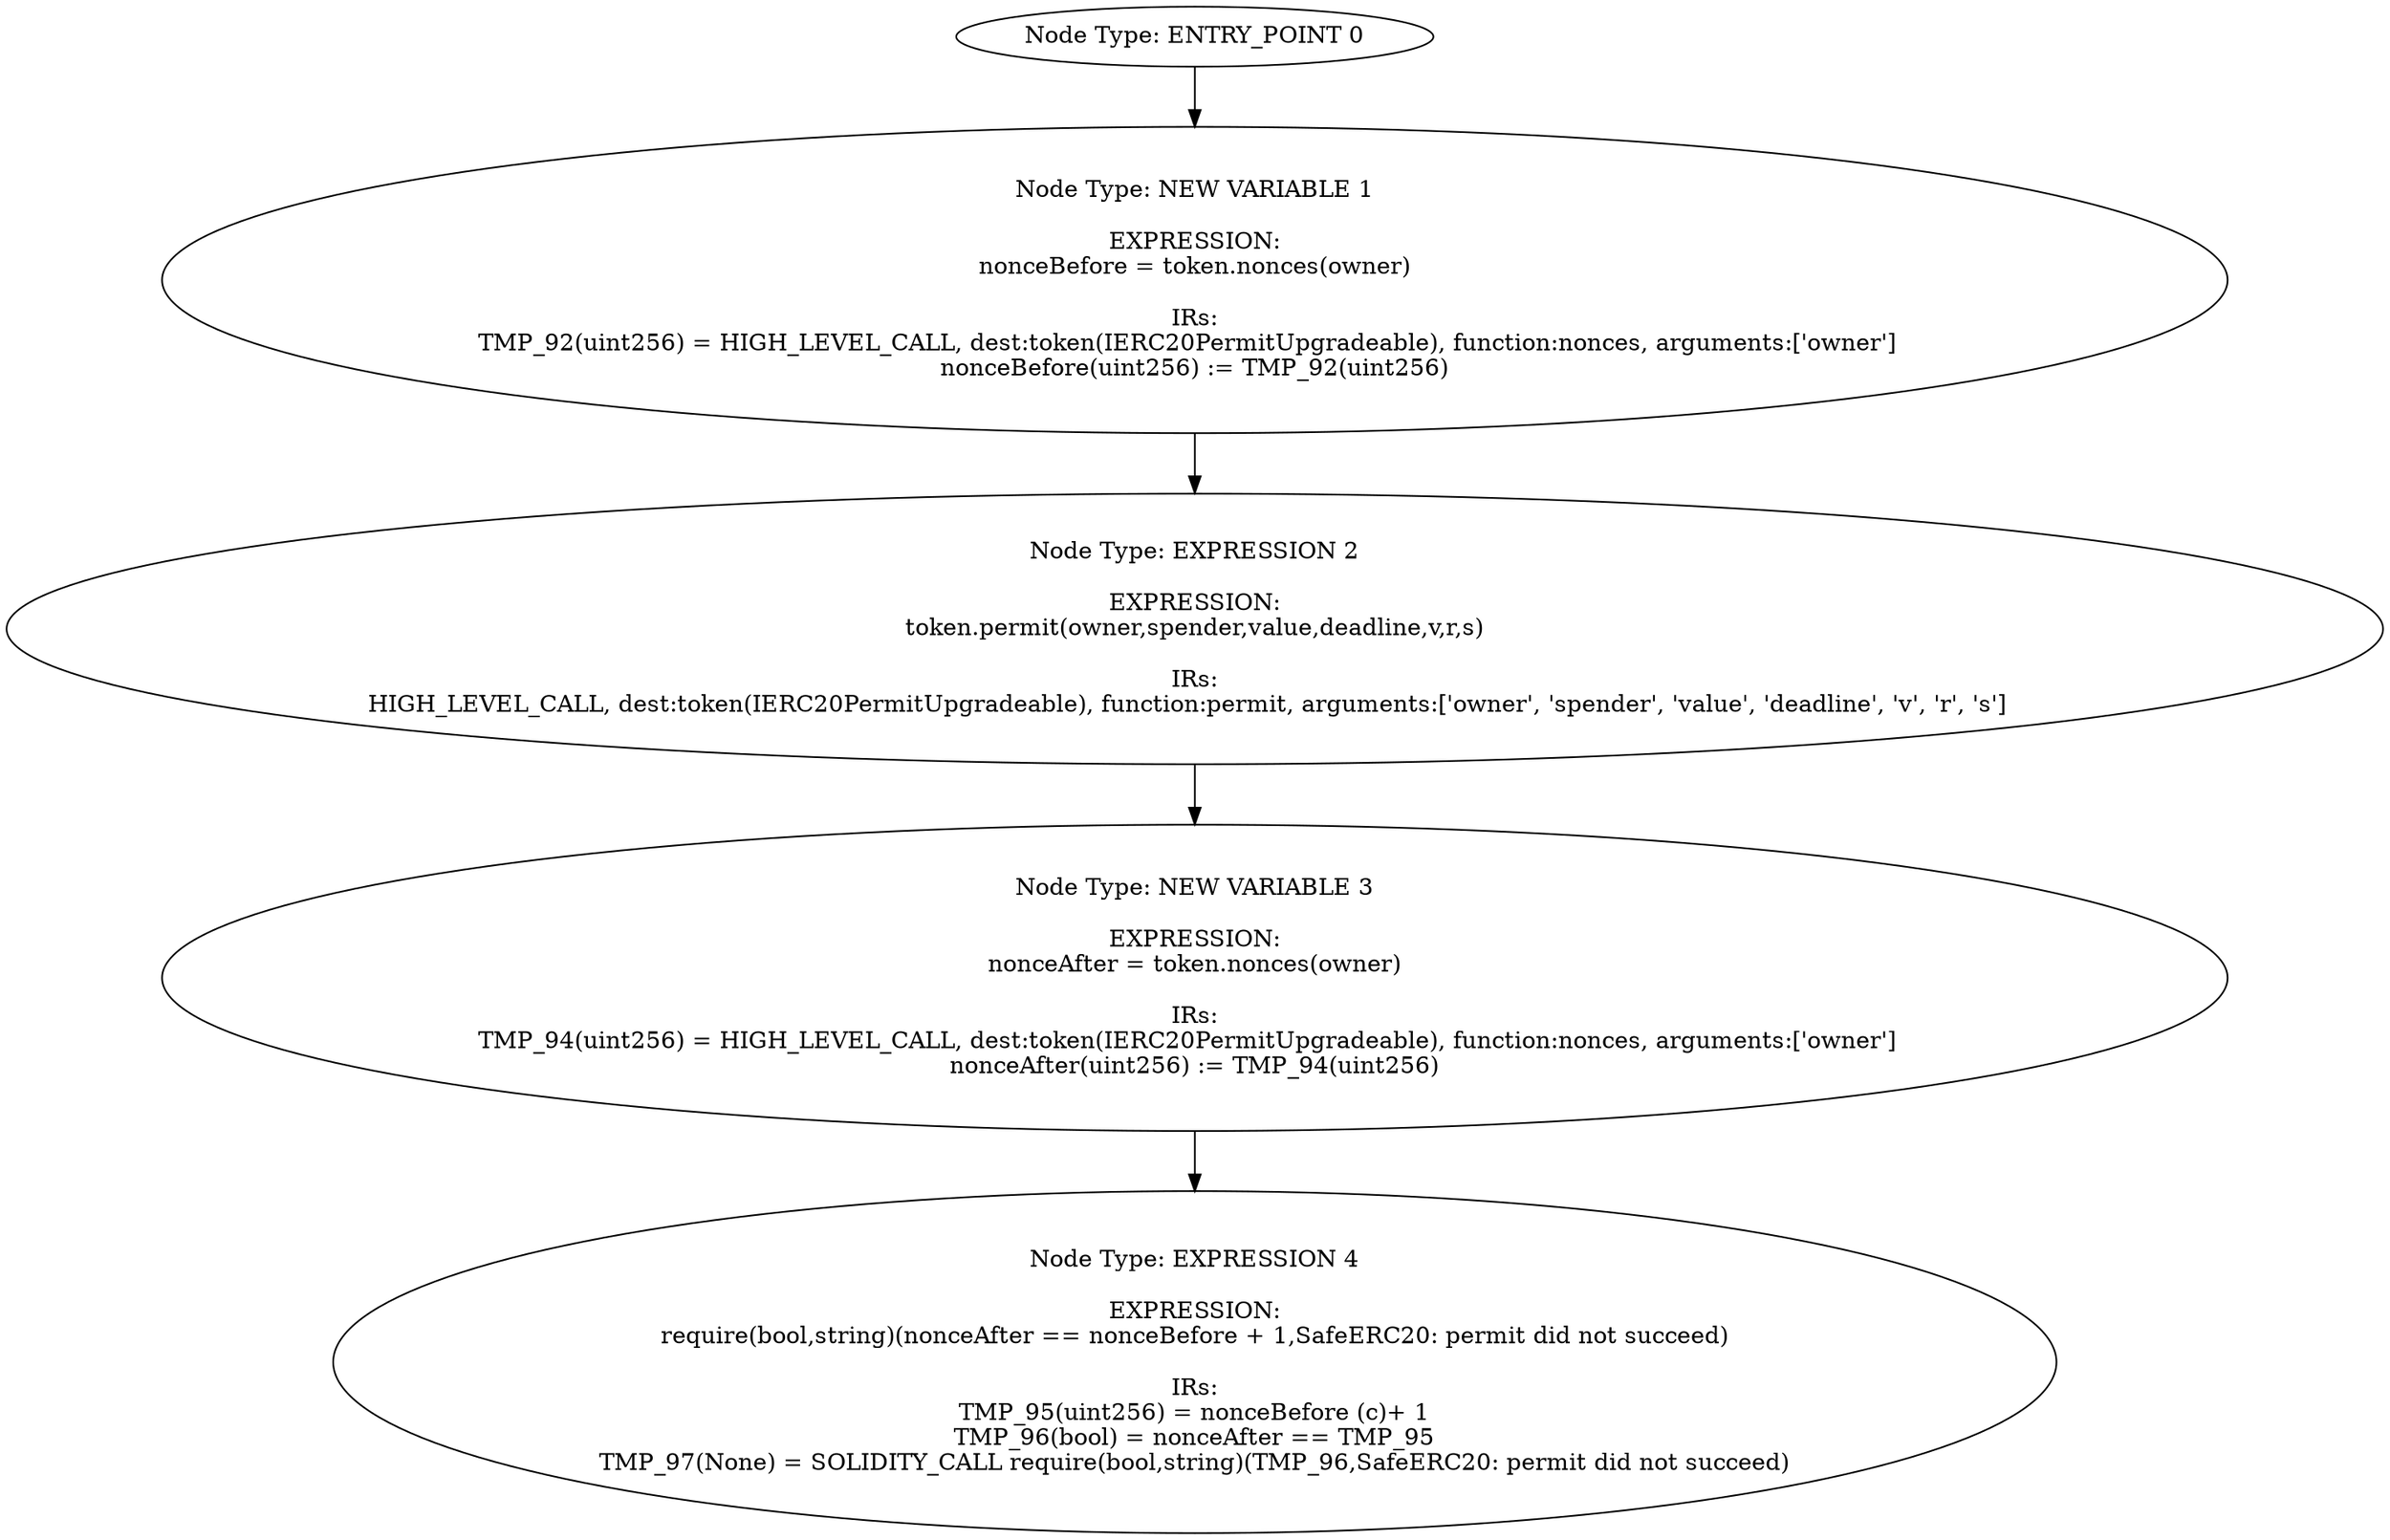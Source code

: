 digraph{
0[label="Node Type: ENTRY_POINT 0
"];
0->1;
1[label="Node Type: NEW VARIABLE 1

EXPRESSION:
nonceBefore = token.nonces(owner)

IRs:
TMP_92(uint256) = HIGH_LEVEL_CALL, dest:token(IERC20PermitUpgradeable), function:nonces, arguments:['owner']  
nonceBefore(uint256) := TMP_92(uint256)"];
1->2;
2[label="Node Type: EXPRESSION 2

EXPRESSION:
token.permit(owner,spender,value,deadline,v,r,s)

IRs:
HIGH_LEVEL_CALL, dest:token(IERC20PermitUpgradeable), function:permit, arguments:['owner', 'spender', 'value', 'deadline', 'v', 'r', 's']  "];
2->3;
3[label="Node Type: NEW VARIABLE 3

EXPRESSION:
nonceAfter = token.nonces(owner)

IRs:
TMP_94(uint256) = HIGH_LEVEL_CALL, dest:token(IERC20PermitUpgradeable), function:nonces, arguments:['owner']  
nonceAfter(uint256) := TMP_94(uint256)"];
3->4;
4[label="Node Type: EXPRESSION 4

EXPRESSION:
require(bool,string)(nonceAfter == nonceBefore + 1,SafeERC20: permit did not succeed)

IRs:
TMP_95(uint256) = nonceBefore (c)+ 1
TMP_96(bool) = nonceAfter == TMP_95
TMP_97(None) = SOLIDITY_CALL require(bool,string)(TMP_96,SafeERC20: permit did not succeed)"];
}
